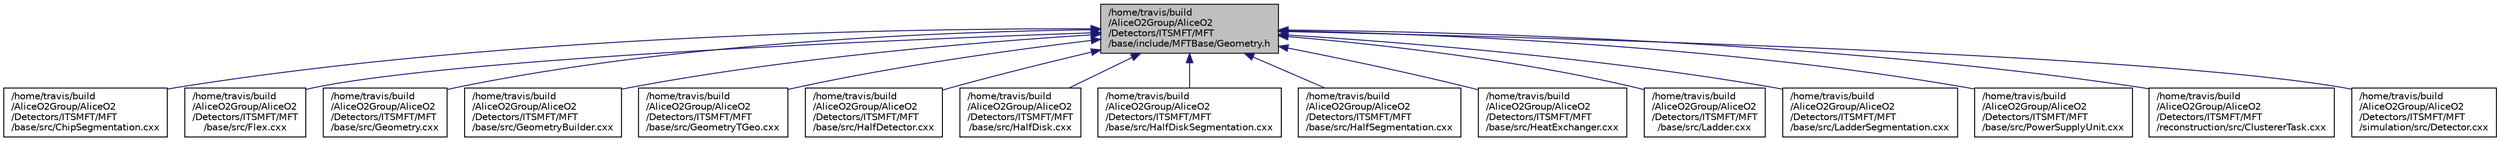 digraph "/home/travis/build/AliceO2Group/AliceO2/Detectors/ITSMFT/MFT/base/include/MFTBase/Geometry.h"
{
 // INTERACTIVE_SVG=YES
  bgcolor="transparent";
  edge [fontname="Helvetica",fontsize="10",labelfontname="Helvetica",labelfontsize="10"];
  node [fontname="Helvetica",fontsize="10",shape=record];
  Node2 [label="/home/travis/build\l/AliceO2Group/AliceO2\l/Detectors/ITSMFT/MFT\l/base/include/MFTBase/Geometry.h",height=0.2,width=0.4,color="black", fillcolor="grey75", style="filled", fontcolor="black"];
  Node2 -> Node3 [dir="back",color="midnightblue",fontsize="10",style="solid",fontname="Helvetica"];
  Node3 [label="/home/travis/build\l/AliceO2Group/AliceO2\l/Detectors/ITSMFT/MFT\l/base/src/ChipSegmentation.cxx",height=0.2,width=0.4,color="black",URL="$d5/d24/ChipSegmentation_8cxx.html",tooltip="Description of the virtual segmentation of the chips. "];
  Node2 -> Node4 [dir="back",color="midnightblue",fontsize="10",style="solid",fontname="Helvetica"];
  Node4 [label="/home/travis/build\l/AliceO2Group/AliceO2\l/Detectors/ITSMFT/MFT\l/base/src/Flex.cxx",height=0.2,width=0.4,color="black",URL="$d7/d93/Flex_8cxx.html",tooltip="Flex class for ALICE MFT upgrade. "];
  Node2 -> Node5 [dir="back",color="midnightblue",fontsize="10",style="solid",fontname="Helvetica"];
  Node5 [label="/home/travis/build\l/AliceO2Group/AliceO2\l/Detectors/ITSMFT/MFT\l/base/src/Geometry.cxx",height=0.2,width=0.4,color="black",URL="$de/d37/ITSMFT_2MFT_2base_2src_2Geometry_8cxx.html"];
  Node2 -> Node6 [dir="back",color="midnightblue",fontsize="10",style="solid",fontname="Helvetica"];
  Node6 [label="/home/travis/build\l/AliceO2Group/AliceO2\l/Detectors/ITSMFT/MFT\l/base/src/GeometryBuilder.cxx",height=0.2,width=0.4,color="black",URL="$df/d83/GeometryBuilder_8cxx.html",tooltip="Class describing MFT Geometry Builder. "];
  Node2 -> Node7 [dir="back",color="midnightblue",fontsize="10",style="solid",fontname="Helvetica"];
  Node7 [label="/home/travis/build\l/AliceO2Group/AliceO2\l/Detectors/ITSMFT/MFT\l/base/src/GeometryTGeo.cxx",height=0.2,width=0.4,color="black",URL="$df/d07/MFT_2base_2src_2GeometryTGeo_8cxx.html"];
  Node2 -> Node8 [dir="back",color="midnightblue",fontsize="10",style="solid",fontname="Helvetica"];
  Node8 [label="/home/travis/build\l/AliceO2Group/AliceO2\l/Detectors/ITSMFT/MFT\l/base/src/HalfDetector.cxx",height=0.2,width=0.4,color="black",URL="$d3/d36/HalfDetector_8cxx.html",tooltip="Class Building the geometry of one half of the ALICE Muon Forward Tracker. "];
  Node2 -> Node9 [dir="back",color="midnightblue",fontsize="10",style="solid",fontname="Helvetica"];
  Node9 [label="/home/travis/build\l/AliceO2Group/AliceO2\l/Detectors/ITSMFT/MFT\l/base/src/HalfDisk.cxx",height=0.2,width=0.4,color="black",URL="$d6/d66/HalfDisk_8cxx.html",tooltip="Class describing geometry of one half of a MFT disk. "];
  Node2 -> Node10 [dir="back",color="midnightblue",fontsize="10",style="solid",fontname="Helvetica"];
  Node10 [label="/home/travis/build\l/AliceO2Group/AliceO2\l/Detectors/ITSMFT/MFT\l/base/src/HalfDiskSegmentation.cxx",height=0.2,width=0.4,color="black",URL="$d1/d8f/HalfDiskSegmentation_8cxx.html",tooltip="Class for the description of the structure of a half-disk. "];
  Node2 -> Node11 [dir="back",color="midnightblue",fontsize="10",style="solid",fontname="Helvetica"];
  Node11 [label="/home/travis/build\l/AliceO2Group/AliceO2\l/Detectors/ITSMFT/MFT\l/base/src/HalfSegmentation.cxx",height=0.2,width=0.4,color="black",URL="$d1/d7f/HalfSegmentation_8cxx.html",tooltip="Segmentation class for each half of the ALICE Muon Forward Tracker. "];
  Node2 -> Node12 [dir="back",color="midnightblue",fontsize="10",style="solid",fontname="Helvetica"];
  Node12 [label="/home/travis/build\l/AliceO2Group/AliceO2\l/Detectors/ITSMFT/MFT\l/base/src/HeatExchanger.cxx",height=0.2,width=0.4,color="black",URL="$de/d02/HeatExchanger_8cxx.html",tooltip="Class building the MFT heat exchanger. "];
  Node2 -> Node13 [dir="back",color="midnightblue",fontsize="10",style="solid",fontname="Helvetica"];
  Node13 [label="/home/travis/build\l/AliceO2Group/AliceO2\l/Detectors/ITSMFT/MFT\l/base/src/Ladder.cxx",height=0.2,width=0.4,color="black",URL="$dc/d80/Ladder_8cxx.html",tooltip="Ladder builder. "];
  Node2 -> Node14 [dir="back",color="midnightblue",fontsize="10",style="solid",fontname="Helvetica"];
  Node14 [label="/home/travis/build\l/AliceO2Group/AliceO2\l/Detectors/ITSMFT/MFT\l/base/src/LadderSegmentation.cxx",height=0.2,width=0.4,color="black",URL="$d6/dc0/LadderSegmentation_8cxx.html",tooltip="Description of the virtual segmentation of a ladder. "];
  Node2 -> Node15 [dir="back",color="midnightblue",fontsize="10",style="solid",fontname="Helvetica"];
  Node15 [label="/home/travis/build\l/AliceO2Group/AliceO2\l/Detectors/ITSMFT/MFT\l/base/src/PowerSupplyUnit.cxx",height=0.2,width=0.4,color="black",URL="$d6/d7d/PowerSupplyUnit_8cxx.html",tooltip="Class building the MFT heat exchanger. "];
  Node2 -> Node16 [dir="back",color="midnightblue",fontsize="10",style="solid",fontname="Helvetica"];
  Node16 [label="/home/travis/build\l/AliceO2Group/AliceO2\l/Detectors/ITSMFT/MFT\l/reconstruction/src/ClustererTask.cxx",height=0.2,width=0.4,color="black",URL="$d9/d5e/ITSMFT_2MFT_2reconstruction_2src_2ClustererTask_8cxx.html"];
  Node2 -> Node17 [dir="back",color="midnightblue",fontsize="10",style="solid",fontname="Helvetica"];
  Node17 [label="/home/travis/build\l/AliceO2Group/AliceO2\l/Detectors/ITSMFT/MFT\l/simulation/src/Detector.cxx",height=0.2,width=0.4,color="black",URL="$d0/d6b/ITSMFT_2MFT_2simulation_2src_2Detector_8cxx.html"];
}
